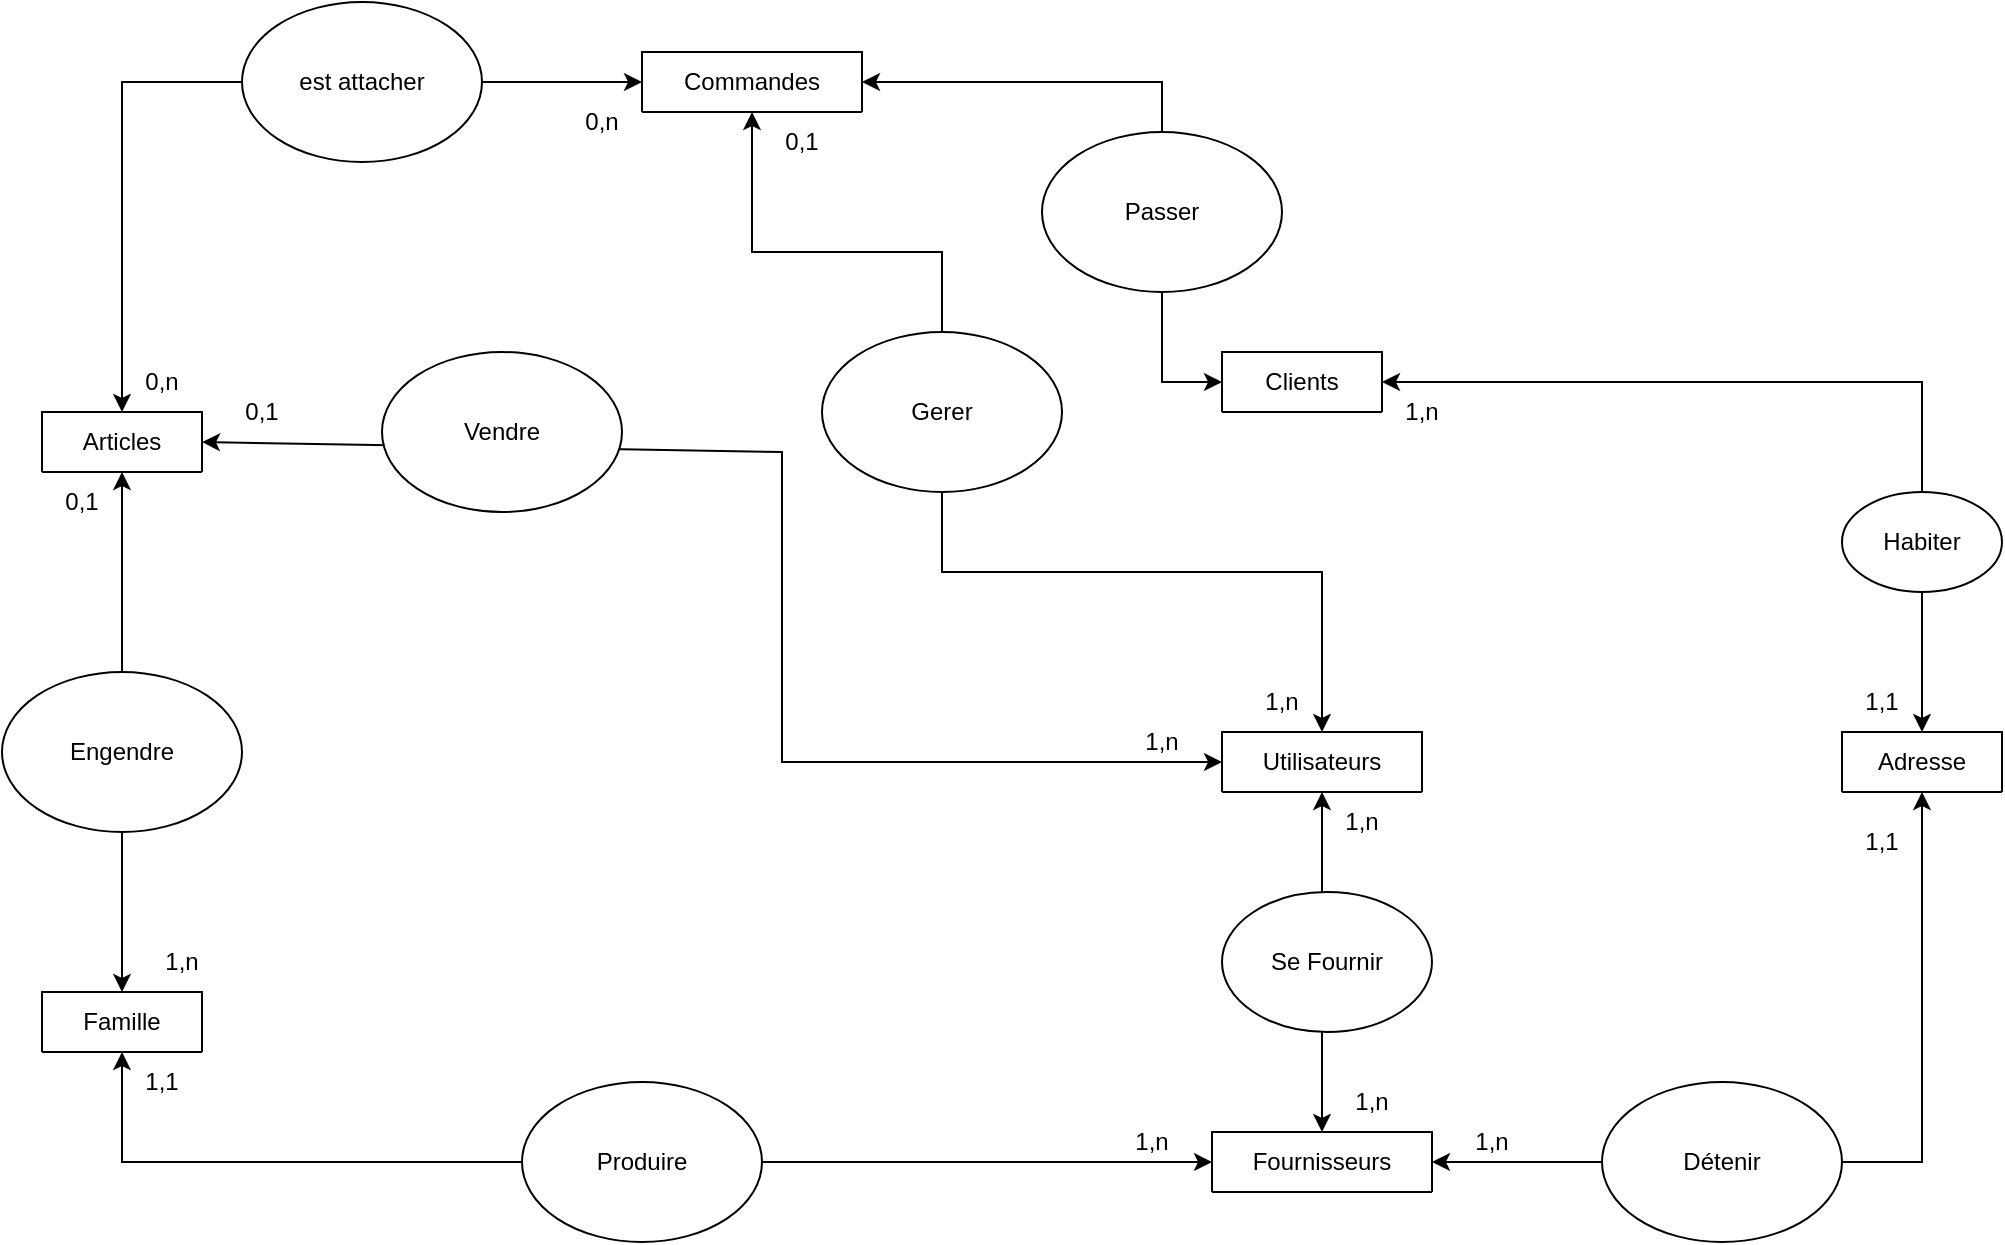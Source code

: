 <mxfile version="24.2.0" type="github">
  <diagram name="Page-1" id="YqGeIa8l8iIMZzvlRRrx">
    <mxGraphModel dx="1366" dy="1926" grid="1" gridSize="10" guides="1" tooltips="1" connect="1" arrows="1" fold="1" page="1" pageScale="1" pageWidth="827" pageHeight="1169" background="none" math="0" shadow="0">
      <root>
        <mxCell id="0" />
        <mxCell id="1" parent="0" />
        <mxCell id="0q_A-pjuFFgfzkv-R9RI-1" value="Utilisateurs" style="swimlane;fontStyle=0;childLayout=stackLayout;horizontal=1;startSize=30;horizontalStack=0;resizeParent=1;resizeParentMax=0;resizeLast=0;collapsible=1;marginBottom=0;whiteSpace=wrap;html=1;labelBackgroundColor=none;rounded=0;" parent="1" vertex="1" collapsed="1">
          <mxGeometry x="1050" y="280" width="100" height="30" as="geometry">
            <mxRectangle x="1050" y="280" width="140" height="180" as="alternateBounds" />
          </mxGeometry>
        </mxCell>
        <mxCell id="0q_A-pjuFFgfzkv-R9RI-2" value="ID_Utilisateurs" style="text;strokeColor=none;fillColor=none;align=left;verticalAlign=middle;spacingLeft=4;spacingRight=4;overflow=hidden;points=[[0,0.5],[1,0.5]];portConstraint=eastwest;rotatable=0;whiteSpace=wrap;html=1;labelBackgroundColor=none;rounded=0;" parent="0q_A-pjuFFgfzkv-R9RI-1" vertex="1">
          <mxGeometry y="30" width="140" height="30" as="geometry" />
        </mxCell>
        <mxCell id="0q_A-pjuFFgfzkv-R9RI-3" value="Prénom" style="text;strokeColor=none;fillColor=none;align=left;verticalAlign=middle;spacingLeft=4;spacingRight=4;overflow=hidden;points=[[0,0.5],[1,0.5]];portConstraint=eastwest;rotatable=0;whiteSpace=wrap;html=1;labelBackgroundColor=none;rounded=0;" parent="0q_A-pjuFFgfzkv-R9RI-1" vertex="1">
          <mxGeometry y="60" width="140" height="30" as="geometry" />
        </mxCell>
        <mxCell id="0q_A-pjuFFgfzkv-R9RI-4" value="Nom" style="text;strokeColor=none;fillColor=none;align=left;verticalAlign=middle;spacingLeft=4;spacingRight=4;overflow=hidden;points=[[0,0.5],[1,0.5]];portConstraint=eastwest;rotatable=0;whiteSpace=wrap;html=1;labelBackgroundColor=none;rounded=0;" parent="0q_A-pjuFFgfzkv-R9RI-1" vertex="1">
          <mxGeometry y="90" width="140" height="30" as="geometry" />
        </mxCell>
        <mxCell id="qQefTS9WWZ6_RiOtA7VU-18" value="Matricule" style="text;strokeColor=none;fillColor=none;align=left;verticalAlign=middle;spacingLeft=4;spacingRight=4;overflow=hidden;points=[[0,0.5],[1,0.5]];portConstraint=eastwest;rotatable=0;whiteSpace=wrap;html=1;labelBackgroundColor=none;rounded=0;" parent="0q_A-pjuFFgfzkv-R9RI-1" vertex="1">
          <mxGeometry y="120" width="140" height="30" as="geometry" />
        </mxCell>
        <mxCell id="qQefTS9WWZ6_RiOtA7VU-17" value="Date_suppression" style="text;strokeColor=none;fillColor=none;align=left;verticalAlign=middle;spacingLeft=4;spacingRight=4;overflow=hidden;points=[[0,0.5],[1,0.5]];portConstraint=eastwest;rotatable=0;whiteSpace=wrap;html=1;labelBackgroundColor=none;rounded=0;" parent="0q_A-pjuFFgfzkv-R9RI-1" vertex="1">
          <mxGeometry y="150" width="140" height="30" as="geometry" />
        </mxCell>
        <mxCell id="0q_A-pjuFFgfzkv-R9RI-5" value="Clients" style="swimlane;fontStyle=0;childLayout=stackLayout;horizontal=1;startSize=30;horizontalStack=0;resizeParent=1;resizeParentMax=0;resizeLast=0;collapsible=1;marginBottom=0;whiteSpace=wrap;html=1;labelBackgroundColor=none;rounded=0;" parent="1" vertex="1" collapsed="1">
          <mxGeometry x="1050" y="90" width="80" height="30" as="geometry">
            <mxRectangle x="1050" y="90" width="140" height="180" as="alternateBounds" />
          </mxGeometry>
        </mxCell>
        <mxCell id="0q_A-pjuFFgfzkv-R9RI-6" value="ID_Clients" style="text;strokeColor=none;fillColor=none;align=left;verticalAlign=middle;spacingLeft=4;spacingRight=4;overflow=hidden;points=[[0,0.5],[1,0.5]];portConstraint=eastwest;rotatable=0;whiteSpace=wrap;html=1;labelBackgroundColor=none;rounded=0;" parent="0q_A-pjuFFgfzkv-R9RI-5" vertex="1">
          <mxGeometry y="30" width="140" height="30" as="geometry" />
        </mxCell>
        <mxCell id="0q_A-pjuFFgfzkv-R9RI-7" value="Adresse_facturation" style="text;strokeColor=none;fillColor=none;align=left;verticalAlign=middle;spacingLeft=4;spacingRight=4;overflow=hidden;points=[[0,0.5],[1,0.5]];portConstraint=eastwest;rotatable=0;whiteSpace=wrap;html=1;labelBackgroundColor=none;rounded=0;" parent="0q_A-pjuFFgfzkv-R9RI-5" vertex="1">
          <mxGeometry y="60" width="140" height="30" as="geometry" />
        </mxCell>
        <mxCell id="0q_A-pjuFFgfzkv-R9RI-8" value="Adresse_livraison" style="text;strokeColor=none;fillColor=none;align=left;verticalAlign=middle;spacingLeft=4;spacingRight=4;overflow=hidden;points=[[0,0.5],[1,0.5]];portConstraint=eastwest;rotatable=0;whiteSpace=wrap;html=1;labelBackgroundColor=none;rounded=0;" parent="0q_A-pjuFFgfzkv-R9RI-5" vertex="1">
          <mxGeometry y="90" width="140" height="30" as="geometry" />
        </mxCell>
        <mxCell id="qQefTS9WWZ6_RiOtA7VU-19" value="Date_suppression" style="text;strokeColor=none;fillColor=none;align=left;verticalAlign=middle;spacingLeft=4;spacingRight=4;overflow=hidden;points=[[0,0.5],[1,0.5]];portConstraint=eastwest;rotatable=0;whiteSpace=wrap;html=1;labelBackgroundColor=none;rounded=0;" parent="0q_A-pjuFFgfzkv-R9RI-5" vertex="1">
          <mxGeometry y="120" width="140" height="30" as="geometry" />
        </mxCell>
        <mxCell id="Por7wwXF-6QxzToyI-hk-1" value="Numero_tel" style="text;strokeColor=none;fillColor=none;align=left;verticalAlign=middle;spacingLeft=4;spacingRight=4;overflow=hidden;points=[[0,0.5],[1,0.5]];portConstraint=eastwest;rotatable=0;whiteSpace=wrap;html=1;labelBackgroundColor=none;rounded=0;" vertex="1" parent="0q_A-pjuFFgfzkv-R9RI-5">
          <mxGeometry y="150" width="140" height="30" as="geometry" />
        </mxCell>
        <mxCell id="0q_A-pjuFFgfzkv-R9RI-9" value="Adresse" style="swimlane;fontStyle=0;childLayout=stackLayout;horizontal=1;startSize=30;horizontalStack=0;resizeParent=1;resizeParentMax=0;resizeLast=0;collapsible=1;marginBottom=0;whiteSpace=wrap;html=1;labelBackgroundColor=none;rounded=0;" parent="1" vertex="1" collapsed="1">
          <mxGeometry x="1360" y="280" width="80" height="30" as="geometry">
            <mxRectangle x="1360" y="280" width="140" height="240" as="alternateBounds" />
          </mxGeometry>
        </mxCell>
        <mxCell id="0q_A-pjuFFgfzkv-R9RI-10" value="ID_Adresse" style="text;strokeColor=none;fillColor=none;align=left;verticalAlign=middle;spacingLeft=4;spacingRight=4;overflow=hidden;points=[[0,0.5],[1,0.5]];portConstraint=eastwest;rotatable=0;whiteSpace=wrap;html=1;labelBackgroundColor=none;rounded=0;" parent="0q_A-pjuFFgfzkv-R9RI-9" vertex="1">
          <mxGeometry y="30" width="140" height="30" as="geometry" />
        </mxCell>
        <mxCell id="0q_A-pjuFFgfzkv-R9RI-11" value="Nom_rue" style="text;strokeColor=none;fillColor=none;align=left;verticalAlign=middle;spacingLeft=4;spacingRight=4;overflow=hidden;points=[[0,0.5],[1,0.5]];portConstraint=eastwest;rotatable=0;whiteSpace=wrap;html=1;labelBackgroundColor=none;rounded=0;" parent="0q_A-pjuFFgfzkv-R9RI-9" vertex="1">
          <mxGeometry y="60" width="140" height="30" as="geometry" />
        </mxCell>
        <mxCell id="0q_A-pjuFFgfzkv-R9RI-12" value="Numero_rue" style="text;strokeColor=none;fillColor=none;align=left;verticalAlign=middle;spacingLeft=4;spacingRight=4;overflow=hidden;points=[[0,0.5],[1,0.5]];portConstraint=eastwest;rotatable=0;whiteSpace=wrap;html=1;labelBackgroundColor=none;rounded=0;" parent="0q_A-pjuFFgfzkv-R9RI-9" vertex="1">
          <mxGeometry y="90" width="140" height="30" as="geometry" />
        </mxCell>
        <mxCell id="qQefTS9WWZ6_RiOtA7VU-20" value="Ville" style="text;strokeColor=none;fillColor=none;align=left;verticalAlign=middle;spacingLeft=4;spacingRight=4;overflow=hidden;points=[[0,0.5],[1,0.5]];portConstraint=eastwest;rotatable=0;whiteSpace=wrap;html=1;labelBackgroundColor=none;rounded=0;" parent="0q_A-pjuFFgfzkv-R9RI-9" vertex="1">
          <mxGeometry y="120" width="140" height="30" as="geometry" />
        </mxCell>
        <mxCell id="qQefTS9WWZ6_RiOtA7VU-21" value="Code_postal" style="text;strokeColor=none;fillColor=none;align=left;verticalAlign=middle;spacingLeft=4;spacingRight=4;overflow=hidden;points=[[0,0.5],[1,0.5]];portConstraint=eastwest;rotatable=0;whiteSpace=wrap;html=1;labelBackgroundColor=none;rounded=0;" parent="0q_A-pjuFFgfzkv-R9RI-9" vertex="1">
          <mxGeometry y="150" width="140" height="30" as="geometry" />
        </mxCell>
        <mxCell id="qQefTS9WWZ6_RiOtA7VU-22" value="Pays" style="text;strokeColor=none;fillColor=none;align=left;verticalAlign=middle;spacingLeft=4;spacingRight=4;overflow=hidden;points=[[0,0.5],[1,0.5]];portConstraint=eastwest;rotatable=0;whiteSpace=wrap;html=1;labelBackgroundColor=none;rounded=0;" parent="0q_A-pjuFFgfzkv-R9RI-9" vertex="1">
          <mxGeometry y="180" width="140" height="30" as="geometry" />
        </mxCell>
        <mxCell id="qQefTS9WWZ6_RiOtA7VU-67" value="Facturation" style="text;strokeColor=none;fillColor=none;align=left;verticalAlign=middle;spacingLeft=4;spacingRight=4;overflow=hidden;points=[[0,0.5],[1,0.5]];portConstraint=eastwest;rotatable=0;whiteSpace=wrap;html=1;labelBackgroundColor=none;rounded=0;" parent="0q_A-pjuFFgfzkv-R9RI-9" vertex="1">
          <mxGeometry y="210" width="140" height="30" as="geometry" />
        </mxCell>
        <mxCell id="qQefTS9WWZ6_RiOtA7VU-1" value="Fournisseurs" style="swimlane;fontStyle=0;childLayout=stackLayout;horizontal=1;startSize=30;horizontalStack=0;resizeParent=1;resizeParentMax=0;resizeLast=0;collapsible=1;marginBottom=0;whiteSpace=wrap;html=1;labelBackgroundColor=none;rounded=0;" parent="1" vertex="1" collapsed="1">
          <mxGeometry x="1045" y="480" width="110" height="30" as="geometry">
            <mxRectangle x="1045" y="480" width="140" height="180" as="alternateBounds" />
          </mxGeometry>
        </mxCell>
        <mxCell id="qQefTS9WWZ6_RiOtA7VU-2" value="ID_Fournisseur" style="text;strokeColor=none;fillColor=none;align=left;verticalAlign=middle;spacingLeft=4;spacingRight=4;overflow=hidden;points=[[0,0.5],[1,0.5]];portConstraint=eastwest;rotatable=0;whiteSpace=wrap;html=1;labelBackgroundColor=none;rounded=0;" parent="qQefTS9WWZ6_RiOtA7VU-1" vertex="1">
          <mxGeometry y="30" width="140" height="30" as="geometry" />
        </mxCell>
        <mxCell id="qQefTS9WWZ6_RiOtA7VU-3" value="Nom" style="text;strokeColor=none;fillColor=none;align=left;verticalAlign=middle;spacingLeft=4;spacingRight=4;overflow=hidden;points=[[0,0.5],[1,0.5]];portConstraint=eastwest;rotatable=0;whiteSpace=wrap;html=1;labelBackgroundColor=none;rounded=0;" parent="qQefTS9WWZ6_RiOtA7VU-1" vertex="1">
          <mxGeometry y="60" width="140" height="30" as="geometry" />
        </mxCell>
        <mxCell id="qQefTS9WWZ6_RiOtA7VU-4" value="Adresse" style="text;strokeColor=none;fillColor=none;align=left;verticalAlign=middle;spacingLeft=4;spacingRight=4;overflow=hidden;points=[[0,0.5],[1,0.5]];portConstraint=eastwest;rotatable=0;whiteSpace=wrap;html=1;labelBackgroundColor=none;rounded=0;" parent="qQefTS9WWZ6_RiOtA7VU-1" vertex="1">
          <mxGeometry y="90" width="140" height="30" as="geometry" />
        </mxCell>
        <mxCell id="qQefTS9WWZ6_RiOtA7VU-23" value="Date_suppression" style="text;strokeColor=none;fillColor=none;align=left;verticalAlign=middle;spacingLeft=4;spacingRight=4;overflow=hidden;points=[[0,0.5],[1,0.5]];portConstraint=eastwest;rotatable=0;whiteSpace=wrap;html=1;labelBackgroundColor=none;rounded=0;" parent="qQefTS9WWZ6_RiOtA7VU-1" vertex="1">
          <mxGeometry y="120" width="140" height="30" as="geometry" />
        </mxCell>
        <mxCell id="Por7wwXF-6QxzToyI-hk-2" value="Numero_tel" style="text;strokeColor=none;fillColor=none;align=left;verticalAlign=middle;spacingLeft=4;spacingRight=4;overflow=hidden;points=[[0,0.5],[1,0.5]];portConstraint=eastwest;rotatable=0;whiteSpace=wrap;html=1;labelBackgroundColor=none;rounded=0;" vertex="1" parent="qQefTS9WWZ6_RiOtA7VU-1">
          <mxGeometry y="150" width="140" height="30" as="geometry" />
        </mxCell>
        <mxCell id="qQefTS9WWZ6_RiOtA7VU-5" value="Famille" style="swimlane;fontStyle=0;childLayout=stackLayout;horizontal=1;startSize=30;horizontalStack=0;resizeParent=1;resizeParentMax=0;resizeLast=0;collapsible=1;marginBottom=0;whiteSpace=wrap;html=1;labelBackgroundColor=none;rounded=0;" parent="1" vertex="1" collapsed="1">
          <mxGeometry x="460" y="410" width="80" height="30" as="geometry">
            <mxRectangle x="460" y="410" width="140" height="150" as="alternateBounds" />
          </mxGeometry>
        </mxCell>
        <mxCell id="qQefTS9WWZ6_RiOtA7VU-6" value="ID_Famille" style="text;strokeColor=none;fillColor=none;align=left;verticalAlign=middle;spacingLeft=4;spacingRight=4;overflow=hidden;points=[[0,0.5],[1,0.5]];portConstraint=eastwest;rotatable=0;whiteSpace=wrap;html=1;labelBackgroundColor=none;rounded=0;" parent="qQefTS9WWZ6_RiOtA7VU-5" vertex="1">
          <mxGeometry y="30" width="140" height="30" as="geometry" />
        </mxCell>
        <mxCell id="qQefTS9WWZ6_RiOtA7VU-7" value="Cepage" style="text;strokeColor=none;fillColor=none;align=left;verticalAlign=middle;spacingLeft=4;spacingRight=4;overflow=hidden;points=[[0,0.5],[1,0.5]];portConstraint=eastwest;rotatable=0;whiteSpace=wrap;html=1;labelBackgroundColor=none;rounded=0;" parent="qQefTS9WWZ6_RiOtA7VU-5" vertex="1">
          <mxGeometry y="60" width="140" height="30" as="geometry" />
        </mxCell>
        <mxCell id="qQefTS9WWZ6_RiOtA7VU-8" value="Annee" style="text;strokeColor=none;fillColor=none;align=left;verticalAlign=middle;spacingLeft=4;spacingRight=4;overflow=hidden;points=[[0,0.5],[1,0.5]];portConstraint=eastwest;rotatable=0;whiteSpace=wrap;html=1;labelBackgroundColor=none;rounded=0;" parent="qQefTS9WWZ6_RiOtA7VU-5" vertex="1">
          <mxGeometry y="90" width="140" height="30" as="geometry" />
        </mxCell>
        <mxCell id="qQefTS9WWZ6_RiOtA7VU-24" value="Vignoble" style="text;strokeColor=none;fillColor=none;align=left;verticalAlign=middle;spacingLeft=4;spacingRight=4;overflow=hidden;points=[[0,0.5],[1,0.5]];portConstraint=eastwest;rotatable=0;whiteSpace=wrap;html=1;labelBackgroundColor=none;rounded=0;" parent="qQefTS9WWZ6_RiOtA7VU-5" vertex="1">
          <mxGeometry y="120" width="140" height="30" as="geometry" />
        </mxCell>
        <mxCell id="qQefTS9WWZ6_RiOtA7VU-9" value="Articles" style="swimlane;fontStyle=0;childLayout=stackLayout;horizontal=1;startSize=30;horizontalStack=0;resizeParent=1;resizeParentMax=0;resizeLast=0;collapsible=1;marginBottom=0;whiteSpace=wrap;html=1;labelBackgroundColor=none;rounded=0;" parent="1" vertex="1" collapsed="1">
          <mxGeometry x="460" y="120" width="80" height="30" as="geometry">
            <mxRectangle x="460" y="120" width="140" height="240" as="alternateBounds" />
          </mxGeometry>
        </mxCell>
        <mxCell id="qQefTS9WWZ6_RiOtA7VU-10" value="ID_Article" style="text;strokeColor=none;fillColor=none;align=left;verticalAlign=middle;spacingLeft=4;spacingRight=4;overflow=hidden;points=[[0,0.5],[1,0.5]];portConstraint=eastwest;rotatable=0;whiteSpace=wrap;html=1;labelBackgroundColor=none;rounded=0;" parent="qQefTS9WWZ6_RiOtA7VU-9" vertex="1">
          <mxGeometry y="30" width="140" height="30" as="geometry" />
        </mxCell>
        <mxCell id="qQefTS9WWZ6_RiOtA7VU-11" value="Reference" style="text;strokeColor=none;fillColor=none;align=left;verticalAlign=middle;spacingLeft=4;spacingRight=4;overflow=hidden;points=[[0,0.5],[1,0.5]];portConstraint=eastwest;rotatable=0;whiteSpace=wrap;html=1;labelBackgroundColor=none;rounded=0;" parent="qQefTS9WWZ6_RiOtA7VU-9" vertex="1">
          <mxGeometry y="60" width="140" height="30" as="geometry" />
        </mxCell>
        <mxCell id="qQefTS9WWZ6_RiOtA7VU-26" value="Designation" style="text;strokeColor=none;fillColor=none;align=left;verticalAlign=middle;spacingLeft=4;spacingRight=4;overflow=hidden;points=[[0,0.5],[1,0.5]];portConstraint=eastwest;rotatable=0;whiteSpace=wrap;html=1;labelBackgroundColor=none;rounded=0;" parent="qQefTS9WWZ6_RiOtA7VU-9" vertex="1">
          <mxGeometry y="90" width="140" height="30" as="geometry" />
        </mxCell>
        <mxCell id="qQefTS9WWZ6_RiOtA7VU-12" value="Famille" style="text;strokeColor=none;fillColor=none;align=left;verticalAlign=middle;spacingLeft=4;spacingRight=4;overflow=hidden;points=[[0,0.5],[1,0.5]];portConstraint=eastwest;rotatable=0;whiteSpace=wrap;html=1;labelBackgroundColor=none;rounded=0;" parent="qQefTS9WWZ6_RiOtA7VU-9" vertex="1">
          <mxGeometry y="120" width="140" height="30" as="geometry" />
        </mxCell>
        <mxCell id="qQefTS9WWZ6_RiOtA7VU-25" value="Stock" style="text;strokeColor=none;fillColor=none;align=left;verticalAlign=middle;spacingLeft=4;spacingRight=4;overflow=hidden;points=[[0,0.5],[1,0.5]];portConstraint=eastwest;rotatable=0;whiteSpace=wrap;html=1;labelBackgroundColor=none;rounded=0;" parent="qQefTS9WWZ6_RiOtA7VU-9" vertex="1">
          <mxGeometry y="150" width="140" height="30" as="geometry" />
        </mxCell>
        <mxCell id="qQefTS9WWZ6_RiOtA7VU-27" value="Prix" style="text;strokeColor=none;fillColor=none;align=left;verticalAlign=middle;spacingLeft=4;spacingRight=4;overflow=hidden;points=[[0,0.5],[1,0.5]];portConstraint=eastwest;rotatable=0;whiteSpace=wrap;html=1;labelBackgroundColor=none;rounded=0;" parent="qQefTS9WWZ6_RiOtA7VU-9" vertex="1">
          <mxGeometry y="180" width="140" height="30" as="geometry" />
        </mxCell>
        <mxCell id="qQefTS9WWZ6_RiOtA7VU-28" value="Conditionnement" style="text;strokeColor=none;fillColor=none;align=left;verticalAlign=middle;spacingLeft=4;spacingRight=4;overflow=hidden;points=[[0,0.5],[1,0.5]];portConstraint=eastwest;rotatable=0;whiteSpace=wrap;html=1;labelBackgroundColor=none;rounded=0;" parent="qQefTS9WWZ6_RiOtA7VU-9" vertex="1">
          <mxGeometry y="210" width="140" height="30" as="geometry" />
        </mxCell>
        <mxCell id="qQefTS9WWZ6_RiOtA7VU-13" value="Commandes" style="swimlane;fontStyle=0;childLayout=stackLayout;horizontal=1;startSize=30;horizontalStack=0;resizeParent=1;resizeParentMax=0;resizeLast=0;collapsible=1;marginBottom=0;whiteSpace=wrap;html=1;labelBackgroundColor=none;rounded=0;" parent="1" vertex="1" collapsed="1">
          <mxGeometry x="760" y="-60" width="110" height="30" as="geometry">
            <mxRectangle x="760" y="-60" width="140" height="240" as="alternateBounds" />
          </mxGeometry>
        </mxCell>
        <mxCell id="qQefTS9WWZ6_RiOtA7VU-14" value="ID_commande" style="text;strokeColor=none;fillColor=none;align=left;verticalAlign=middle;spacingLeft=4;spacingRight=4;overflow=hidden;points=[[0,0.5],[1,0.5]];portConstraint=eastwest;rotatable=0;whiteSpace=wrap;html=1;labelBackgroundColor=none;rounded=0;" parent="qQefTS9WWZ6_RiOtA7VU-13" vertex="1">
          <mxGeometry y="30" width="140" height="30" as="geometry" />
        </mxCell>
        <mxCell id="qQefTS9WWZ6_RiOtA7VU-15" value="Article" style="text;strokeColor=none;fillColor=none;align=left;verticalAlign=middle;spacingLeft=4;spacingRight=4;overflow=hidden;points=[[0,0.5],[1,0.5]];portConstraint=eastwest;rotatable=0;whiteSpace=wrap;html=1;labelBackgroundColor=none;rounded=0;" parent="qQefTS9WWZ6_RiOtA7VU-13" vertex="1">
          <mxGeometry y="60" width="140" height="30" as="geometry" />
        </mxCell>
        <mxCell id="qQefTS9WWZ6_RiOtA7VU-16" value="Quantité" style="text;strokeColor=none;fillColor=none;align=left;verticalAlign=middle;spacingLeft=4;spacingRight=4;overflow=hidden;points=[[0,0.5],[1,0.5]];portConstraint=eastwest;rotatable=0;whiteSpace=wrap;html=1;labelBackgroundColor=none;rounded=0;" parent="qQefTS9WWZ6_RiOtA7VU-13" vertex="1">
          <mxGeometry y="90" width="140" height="30" as="geometry" />
        </mxCell>
        <mxCell id="qQefTS9WWZ6_RiOtA7VU-29" value="Client" style="text;strokeColor=none;fillColor=none;align=left;verticalAlign=middle;spacingLeft=4;spacingRight=4;overflow=hidden;points=[[0,0.5],[1,0.5]];portConstraint=eastwest;rotatable=0;whiteSpace=wrap;html=1;labelBackgroundColor=none;rounded=0;" parent="qQefTS9WWZ6_RiOtA7VU-13" vertex="1">
          <mxGeometry y="120" width="140" height="30" as="geometry" />
        </mxCell>
        <mxCell id="qQefTS9WWZ6_RiOtA7VU-30" value="Fournisseur" style="text;strokeColor=none;fillColor=none;align=left;verticalAlign=middle;spacingLeft=4;spacingRight=4;overflow=hidden;points=[[0,0.5],[1,0.5]];portConstraint=eastwest;rotatable=0;whiteSpace=wrap;html=1;labelBackgroundColor=none;rounded=0;" parent="qQefTS9WWZ6_RiOtA7VU-13" vertex="1">
          <mxGeometry y="150" width="140" height="30" as="geometry" />
        </mxCell>
        <mxCell id="qQefTS9WWZ6_RiOtA7VU-31" value="Date_commande" style="text;strokeColor=none;fillColor=none;align=left;verticalAlign=middle;spacingLeft=4;spacingRight=4;overflow=hidden;points=[[0,0.5],[1,0.5]];portConstraint=eastwest;rotatable=0;whiteSpace=wrap;html=1;labelBackgroundColor=none;rounded=0;" parent="qQefTS9WWZ6_RiOtA7VU-13" vertex="1">
          <mxGeometry y="180" width="140" height="30" as="geometry" />
        </mxCell>
        <mxCell id="qQefTS9WWZ6_RiOtA7VU-32" value="Date_suppression" style="text;strokeColor=none;fillColor=none;align=left;verticalAlign=middle;spacingLeft=4;spacingRight=4;overflow=hidden;points=[[0,0.5],[1,0.5]];portConstraint=eastwest;rotatable=0;whiteSpace=wrap;html=1;labelBackgroundColor=none;rounded=0;" parent="qQefTS9WWZ6_RiOtA7VU-13" vertex="1">
          <mxGeometry y="210" width="140" height="30" as="geometry" />
        </mxCell>
        <mxCell id="qQefTS9WWZ6_RiOtA7VU-39" value="" style="endArrow=classic;startArrow=classic;html=1;rounded=0;entryX=0.5;entryY=0;entryDx=0;entryDy=0;exitX=1;exitY=0.5;exitDx=0;exitDy=0;labelBackgroundColor=none;fontColor=default;" parent="1" source="0q_A-pjuFFgfzkv-R9RI-5" target="0q_A-pjuFFgfzkv-R9RI-9" edge="1">
          <mxGeometry width="50" height="50" relative="1" as="geometry">
            <mxPoint x="1200" y="180" as="sourcePoint" />
            <mxPoint x="1410" y="200" as="targetPoint" />
            <Array as="points">
              <mxPoint x="1400" y="105" />
            </Array>
          </mxGeometry>
        </mxCell>
        <mxCell id="qQefTS9WWZ6_RiOtA7VU-41" value="" style="endArrow=classic;startArrow=classic;html=1;rounded=0;entryX=0.5;entryY=1;entryDx=0;entryDy=0;exitX=1;exitY=0.5;exitDx=0;exitDy=0;labelBackgroundColor=none;fontColor=default;" parent="1" source="qQefTS9WWZ6_RiOtA7VU-1" target="0q_A-pjuFFgfzkv-R9RI-9" edge="1">
          <mxGeometry width="50" height="50" relative="1" as="geometry">
            <mxPoint x="1180" y="305" as="sourcePoint" />
            <mxPoint x="1390" y="325" as="targetPoint" />
            <Array as="points">
              <mxPoint x="1400" y="495" />
            </Array>
          </mxGeometry>
        </mxCell>
        <mxCell id="qQefTS9WWZ6_RiOtA7VU-44" value="" style="endArrow=classic;startArrow=classic;html=1;rounded=0;entryX=0;entryY=0.5;entryDx=0;entryDy=0;exitX=1;exitY=0.5;exitDx=0;exitDy=0;labelBackgroundColor=none;fontColor=default;" parent="1" source="qQefTS9WWZ6_RiOtA7VU-9" target="0q_A-pjuFFgfzkv-R9RI-1" edge="1">
          <mxGeometry width="50" height="50" relative="1" as="geometry">
            <mxPoint x="700" y="280" as="sourcePoint" />
            <mxPoint x="910" y="300" as="targetPoint" />
            <Array as="points">
              <mxPoint x="830" y="140" />
              <mxPoint x="830" y="295" />
            </Array>
          </mxGeometry>
        </mxCell>
        <mxCell id="qQefTS9WWZ6_RiOtA7VU-45" value="" style="endArrow=classic;startArrow=classic;html=1;rounded=0;exitX=0.5;exitY=1;exitDx=0;exitDy=0;labelBackgroundColor=none;fontColor=default;" parent="1" source="qQefTS9WWZ6_RiOtA7VU-9" target="qQefTS9WWZ6_RiOtA7VU-5" edge="1">
          <mxGeometry width="50" height="50" relative="1" as="geometry">
            <mxPoint x="400" y="280" as="sourcePoint" />
            <mxPoint x="610" y="300" as="targetPoint" />
          </mxGeometry>
        </mxCell>
        <mxCell id="qQefTS9WWZ6_RiOtA7VU-46" value="" style="endArrow=classic;startArrow=classic;html=1;rounded=0;entryX=0;entryY=0.5;entryDx=0;entryDy=0;exitX=0.5;exitY=0;exitDx=0;exitDy=0;labelBackgroundColor=none;fontColor=default;" parent="1" source="qQefTS9WWZ6_RiOtA7VU-9" target="qQefTS9WWZ6_RiOtA7VU-13" edge="1">
          <mxGeometry width="50" height="50" relative="1" as="geometry">
            <mxPoint x="540" y="40" as="sourcePoint" />
            <mxPoint x="750" y="60" as="targetPoint" />
            <Array as="points">
              <mxPoint x="500" y="-45" />
            </Array>
          </mxGeometry>
        </mxCell>
        <mxCell id="qQefTS9WWZ6_RiOtA7VU-48" value="" style="endArrow=classic;startArrow=classic;html=1;rounded=0;entryX=0.5;entryY=0;entryDx=0;entryDy=0;exitX=0.5;exitY=1;exitDx=0;exitDy=0;labelBackgroundColor=none;fontColor=default;" parent="1" source="0q_A-pjuFFgfzkv-R9RI-1" target="qQefTS9WWZ6_RiOtA7VU-1" edge="1">
          <mxGeometry width="50" height="50" relative="1" as="geometry">
            <mxPoint x="1240" y="365" as="sourcePoint" />
            <mxPoint x="1450" y="385" as="targetPoint" />
          </mxGeometry>
        </mxCell>
        <mxCell id="qQefTS9WWZ6_RiOtA7VU-49" value="" style="endArrow=classic;startArrow=classic;html=1;rounded=0;entryX=0;entryY=0.5;entryDx=0;entryDy=0;exitX=1;exitY=0.5;exitDx=0;exitDy=0;labelBackgroundColor=none;fontColor=default;" parent="1" source="qQefTS9WWZ6_RiOtA7VU-13" target="0q_A-pjuFFgfzkv-R9RI-5" edge="1">
          <mxGeometry width="50" height="50" relative="1" as="geometry">
            <mxPoint x="820" y="80" as="sourcePoint" />
            <mxPoint x="1030" y="100" as="targetPoint" />
            <Array as="points">
              <mxPoint x="1020" y="-45" />
              <mxPoint x="1020" y="105" />
            </Array>
          </mxGeometry>
        </mxCell>
        <mxCell id="qQefTS9WWZ6_RiOtA7VU-50" value="" style="endArrow=classic;startArrow=classic;html=1;rounded=0;entryX=0.5;entryY=0;entryDx=0;entryDy=0;exitX=0.5;exitY=1;exitDx=0;exitDy=0;labelBackgroundColor=none;fontColor=default;" parent="1" source="qQefTS9WWZ6_RiOtA7VU-13" target="0q_A-pjuFFgfzkv-R9RI-1" edge="1">
          <mxGeometry width="50" height="50" relative="1" as="geometry">
            <mxPoint x="950" y="190" as="sourcePoint" />
            <mxPoint x="1160" y="210" as="targetPoint" />
            <Array as="points">
              <mxPoint x="815" y="40" />
              <mxPoint x="910" y="40" />
              <mxPoint x="910" y="200" />
              <mxPoint x="1100" y="200" />
            </Array>
          </mxGeometry>
        </mxCell>
        <mxCell id="qQefTS9WWZ6_RiOtA7VU-51" value="" style="endArrow=classic;startArrow=classic;html=1;rounded=0;entryX=0;entryY=0.5;entryDx=0;entryDy=0;exitX=0.5;exitY=1;exitDx=0;exitDy=0;labelBackgroundColor=none;fontColor=default;" parent="1" source="qQefTS9WWZ6_RiOtA7VU-5" target="qQefTS9WWZ6_RiOtA7VU-1" edge="1">
          <mxGeometry width="50" height="50" relative="1" as="geometry">
            <mxPoint x="650" y="460" as="sourcePoint" />
            <mxPoint x="860" y="480" as="targetPoint" />
            <Array as="points">
              <mxPoint x="500" y="495" />
            </Array>
          </mxGeometry>
        </mxCell>
        <mxCell id="qQefTS9WWZ6_RiOtA7VU-52" value="Vendre" style="ellipse;whiteSpace=wrap;html=1;labelBackgroundColor=none;rounded=0;" parent="1" vertex="1">
          <mxGeometry x="630" y="90" width="120" height="80" as="geometry" />
        </mxCell>
        <mxCell id="qQefTS9WWZ6_RiOtA7VU-53" value="Produire" style="ellipse;whiteSpace=wrap;html=1;labelBackgroundColor=none;rounded=0;" parent="1" vertex="1">
          <mxGeometry x="700" y="455" width="120" height="80" as="geometry" />
        </mxCell>
        <mxCell id="qQefTS9WWZ6_RiOtA7VU-54" value="est attacher" style="ellipse;whiteSpace=wrap;html=1;labelBackgroundColor=none;rounded=0;" parent="1" vertex="1">
          <mxGeometry x="560" y="-85" width="120" height="80" as="geometry" />
        </mxCell>
        <mxCell id="qQefTS9WWZ6_RiOtA7VU-55" value="Engendre" style="ellipse;whiteSpace=wrap;html=1;labelBackgroundColor=none;rounded=0;" parent="1" vertex="1">
          <mxGeometry x="440" y="250" width="120" height="80" as="geometry" />
        </mxCell>
        <mxCell id="qQefTS9WWZ6_RiOtA7VU-56" value="Gerer" style="ellipse;whiteSpace=wrap;html=1;labelBackgroundColor=none;rounded=0;" parent="1" vertex="1">
          <mxGeometry x="850" y="80" width="120" height="80" as="geometry" />
        </mxCell>
        <mxCell id="qQefTS9WWZ6_RiOtA7VU-59" value="Passer" style="ellipse;whiteSpace=wrap;html=1;labelBackgroundColor=none;rounded=0;" parent="1" vertex="1">
          <mxGeometry x="960" y="-20" width="120" height="80" as="geometry" />
        </mxCell>
        <mxCell id="qQefTS9WWZ6_RiOtA7VU-61" value="Détenir" style="ellipse;whiteSpace=wrap;html=1;labelBackgroundColor=none;rounded=0;" parent="1" vertex="1">
          <mxGeometry x="1240" y="455" width="120" height="80" as="geometry" />
        </mxCell>
        <mxCell id="qQefTS9WWZ6_RiOtA7VU-62" value="Habiter" style="ellipse;whiteSpace=wrap;html=1;labelBackgroundColor=none;rounded=0;" parent="1" vertex="1">
          <mxGeometry x="1360" y="160" width="80" height="50" as="geometry" />
        </mxCell>
        <mxCell id="qQefTS9WWZ6_RiOtA7VU-64" value="1,n" style="text;html=1;align=center;verticalAlign=middle;whiteSpace=wrap;rounded=0;labelBackgroundColor=none;" parent="1" vertex="1">
          <mxGeometry x="1155" y="470" width="60" height="30" as="geometry" />
        </mxCell>
        <mxCell id="qQefTS9WWZ6_RiOtA7VU-65" value="1,1" style="text;html=1;align=center;verticalAlign=middle;whiteSpace=wrap;rounded=0;labelBackgroundColor=none;" parent="1" vertex="1">
          <mxGeometry x="1350" y="320" width="60" height="30" as="geometry" />
        </mxCell>
        <mxCell id="qQefTS9WWZ6_RiOtA7VU-66" value="1,n" style="text;html=1;align=center;verticalAlign=middle;whiteSpace=wrap;rounded=0;labelBackgroundColor=none;" parent="1" vertex="1">
          <mxGeometry x="1120" y="105" width="60" height="30" as="geometry" />
        </mxCell>
        <mxCell id="qQefTS9WWZ6_RiOtA7VU-68" value="1,1" style="text;html=1;align=center;verticalAlign=middle;whiteSpace=wrap;rounded=0;labelBackgroundColor=none;" parent="1" vertex="1">
          <mxGeometry x="1350" y="250" width="60" height="30" as="geometry" />
        </mxCell>
        <mxCell id="qQefTS9WWZ6_RiOtA7VU-69" value="Se Fournir" style="ellipse;whiteSpace=wrap;html=1;labelBackgroundColor=none;rounded=0;" parent="1" vertex="1">
          <mxGeometry x="1050" y="360" width="105" height="70" as="geometry" />
        </mxCell>
        <mxCell id="qQefTS9WWZ6_RiOtA7VU-70" value="1,n" style="text;html=1;align=center;verticalAlign=middle;whiteSpace=wrap;rounded=0;labelBackgroundColor=none;" parent="1" vertex="1">
          <mxGeometry x="1090" y="310" width="60" height="30" as="geometry" />
        </mxCell>
        <mxCell id="qQefTS9WWZ6_RiOtA7VU-71" value="1,n" style="text;html=1;align=center;verticalAlign=middle;whiteSpace=wrap;rounded=0;labelBackgroundColor=none;" parent="1" vertex="1">
          <mxGeometry x="1095" y="450" width="60" height="30" as="geometry" />
        </mxCell>
        <mxCell id="qQefTS9WWZ6_RiOtA7VU-72" value="1,n" style="text;html=1;align=center;verticalAlign=middle;whiteSpace=wrap;rounded=0;labelBackgroundColor=none;" parent="1" vertex="1">
          <mxGeometry x="985" y="470" width="60" height="30" as="geometry" />
        </mxCell>
        <mxCell id="qQefTS9WWZ6_RiOtA7VU-73" value="1,1" style="text;html=1;align=center;verticalAlign=middle;whiteSpace=wrap;rounded=0;labelBackgroundColor=none;" parent="1" vertex="1">
          <mxGeometry x="490" y="440" width="60" height="30" as="geometry" />
        </mxCell>
        <mxCell id="qQefTS9WWZ6_RiOtA7VU-74" value="1,n" style="text;html=1;align=center;verticalAlign=middle;whiteSpace=wrap;rounded=0;labelBackgroundColor=none;" parent="1" vertex="1">
          <mxGeometry x="500" y="380" width="60" height="30" as="geometry" />
        </mxCell>
        <mxCell id="qQefTS9WWZ6_RiOtA7VU-75" value="0,1" style="text;html=1;align=center;verticalAlign=middle;whiteSpace=wrap;rounded=0;labelBackgroundColor=none;" parent="1" vertex="1">
          <mxGeometry x="450" y="150" width="60" height="30" as="geometry" />
        </mxCell>
        <mxCell id="qQefTS9WWZ6_RiOtA7VU-76" value="1,n" style="text;html=1;align=center;verticalAlign=middle;whiteSpace=wrap;rounded=0;labelBackgroundColor=none;" parent="1" vertex="1">
          <mxGeometry x="990" y="270" width="60" height="30" as="geometry" />
        </mxCell>
        <mxCell id="qQefTS9WWZ6_RiOtA7VU-79" value="0,1" style="text;html=1;align=center;verticalAlign=middle;whiteSpace=wrap;rounded=0;labelBackgroundColor=none;" parent="1" vertex="1">
          <mxGeometry x="540" y="105" width="60" height="30" as="geometry" />
        </mxCell>
        <mxCell id="qQefTS9WWZ6_RiOtA7VU-80" value="1,n" style="text;html=1;align=center;verticalAlign=middle;whiteSpace=wrap;rounded=0;labelBackgroundColor=none;" parent="1" vertex="1">
          <mxGeometry x="1050" y="250" width="60" height="30" as="geometry" />
        </mxCell>
        <mxCell id="qQefTS9WWZ6_RiOtA7VU-81" value="0,1" style="text;html=1;align=center;verticalAlign=middle;whiteSpace=wrap;rounded=0;labelBackgroundColor=none;" parent="1" vertex="1">
          <mxGeometry x="810" y="-30" width="60" height="30" as="geometry" />
        </mxCell>
        <mxCell id="qQefTS9WWZ6_RiOtA7VU-82" value="0,n&lt;span style=&quot;color: rgba(0, 0, 0, 0); font-family: monospace; font-size: 0px; text-align: start; text-wrap: nowrap;&quot;&gt;%3CmxGraphModel%3E%3Croot%3E%3CmxCell%20id%3D%220%22%2F%3E%3CmxCell%20id%3D%221%22%20parent%3D%220%22%2F%3E%3CmxCell%20id%3D%222%22%20value%3D%220%2C1%22%20style%3D%22text%3Bhtml%3D1%3Balign%3Dcenter%3BverticalAlign%3Dmiddle%3BwhiteSpace%3Dwrap%3Brounded%3D0%3B%22%20vertex%3D%221%22%20parent%3D%221%22%3E%3CmxGeometry%20x%3D%22810%22%20y%3D%22-30%22%20width%3D%2260%22%20height%3D%2230%22%20as%3D%22geometry%22%2F%3E%3C%2FmxCell%3E%3C%2Froot%3E%3C%2FmxGraphModel%3E&lt;/span&gt;" style="text;html=1;align=center;verticalAlign=middle;whiteSpace=wrap;rounded=0;labelBackgroundColor=none;" parent="1" vertex="1">
          <mxGeometry x="710" y="-40" width="60" height="30" as="geometry" />
        </mxCell>
        <mxCell id="qQefTS9WWZ6_RiOtA7VU-83" value="0,n&lt;span style=&quot;color: rgba(0, 0, 0, 0); font-family: monospace; font-size: 0px; text-align: start; text-wrap: nowrap;&quot;&gt;%3CmxGraphModel%3E%3Croot%3E%3CmxCell%20id%3D%220%22%2F%3E%3CmxCell%20id%3D%221%22%20parent%3D%220%22%2F%3E%3CmxCell%20id%3D%222%22%20value%3D%220%2C1%22%20style%3D%22text%3Bhtml%3D1%3Balign%3Dcenter%3BverticalAlign%3Dmiddle%3BwhiteSpace%3Dwrap%3Brounded%3D0%3B%22%20vertex%3D%221%22%20parent%3D%221%22%3E%3CmxGeometry%20x%3D%22810%22%20y%3D%22-30%22%20width%3D%2260%22%20height%3D%2230%22%20as%3D%22geometry%22%2F%3E%3C%2FmxCell%3E%3C%2Froot%3E%3C%2FmxGraphModel%3E&lt;/span&gt;" style="text;html=1;align=center;verticalAlign=middle;whiteSpace=wrap;rounded=0;labelBackgroundColor=none;" parent="1" vertex="1">
          <mxGeometry x="490" y="90" width="60" height="30" as="geometry" />
        </mxCell>
      </root>
    </mxGraphModel>
  </diagram>
</mxfile>

